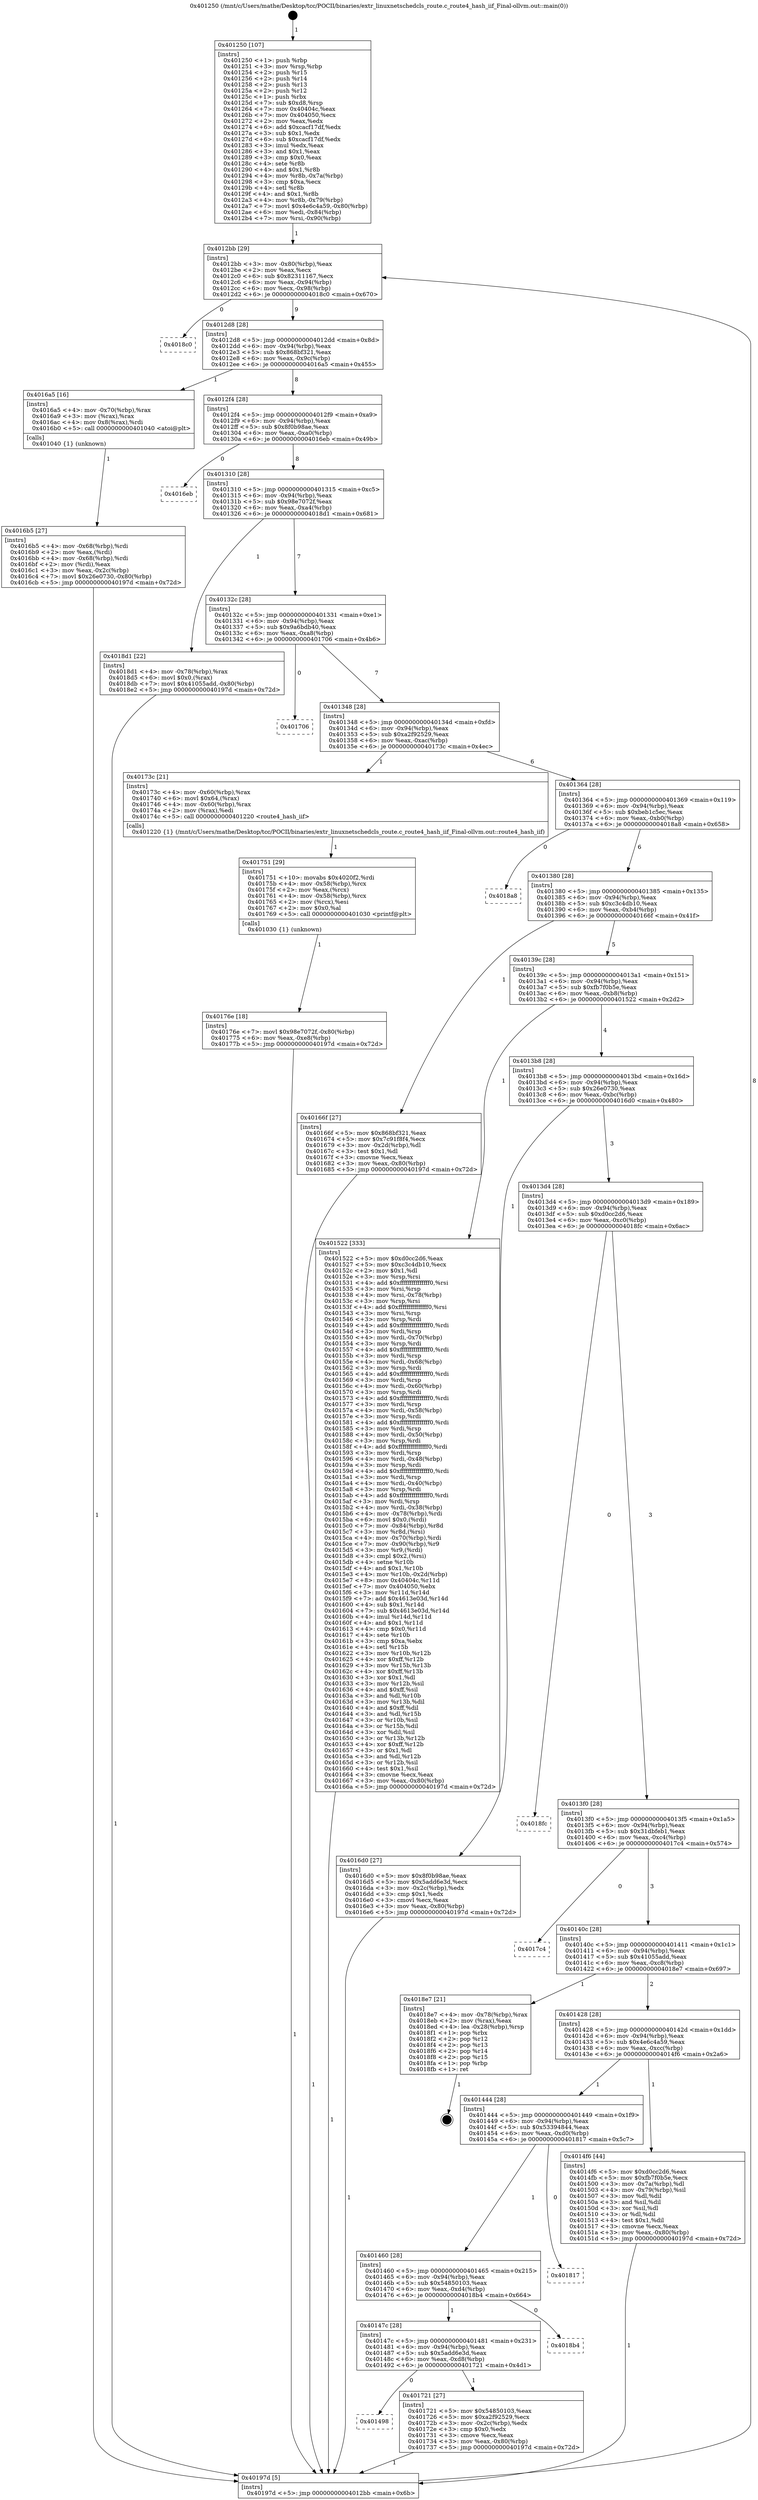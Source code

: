 digraph "0x401250" {
  label = "0x401250 (/mnt/c/Users/mathe/Desktop/tcc/POCII/binaries/extr_linuxnetschedcls_route.c_route4_hash_iif_Final-ollvm.out::main(0))"
  labelloc = "t"
  node[shape=record]

  Entry [label="",width=0.3,height=0.3,shape=circle,fillcolor=black,style=filled]
  "0x4012bb" [label="{
     0x4012bb [29]\l
     | [instrs]\l
     &nbsp;&nbsp;0x4012bb \<+3\>: mov -0x80(%rbp),%eax\l
     &nbsp;&nbsp;0x4012be \<+2\>: mov %eax,%ecx\l
     &nbsp;&nbsp;0x4012c0 \<+6\>: sub $0x82311167,%ecx\l
     &nbsp;&nbsp;0x4012c6 \<+6\>: mov %eax,-0x94(%rbp)\l
     &nbsp;&nbsp;0x4012cc \<+6\>: mov %ecx,-0x98(%rbp)\l
     &nbsp;&nbsp;0x4012d2 \<+6\>: je 00000000004018c0 \<main+0x670\>\l
  }"]
  "0x4018c0" [label="{
     0x4018c0\l
  }", style=dashed]
  "0x4012d8" [label="{
     0x4012d8 [28]\l
     | [instrs]\l
     &nbsp;&nbsp;0x4012d8 \<+5\>: jmp 00000000004012dd \<main+0x8d\>\l
     &nbsp;&nbsp;0x4012dd \<+6\>: mov -0x94(%rbp),%eax\l
     &nbsp;&nbsp;0x4012e3 \<+5\>: sub $0x868bf321,%eax\l
     &nbsp;&nbsp;0x4012e8 \<+6\>: mov %eax,-0x9c(%rbp)\l
     &nbsp;&nbsp;0x4012ee \<+6\>: je 00000000004016a5 \<main+0x455\>\l
  }"]
  Exit [label="",width=0.3,height=0.3,shape=circle,fillcolor=black,style=filled,peripheries=2]
  "0x4016a5" [label="{
     0x4016a5 [16]\l
     | [instrs]\l
     &nbsp;&nbsp;0x4016a5 \<+4\>: mov -0x70(%rbp),%rax\l
     &nbsp;&nbsp;0x4016a9 \<+3\>: mov (%rax),%rax\l
     &nbsp;&nbsp;0x4016ac \<+4\>: mov 0x8(%rax),%rdi\l
     &nbsp;&nbsp;0x4016b0 \<+5\>: call 0000000000401040 \<atoi@plt\>\l
     | [calls]\l
     &nbsp;&nbsp;0x401040 \{1\} (unknown)\l
  }"]
  "0x4012f4" [label="{
     0x4012f4 [28]\l
     | [instrs]\l
     &nbsp;&nbsp;0x4012f4 \<+5\>: jmp 00000000004012f9 \<main+0xa9\>\l
     &nbsp;&nbsp;0x4012f9 \<+6\>: mov -0x94(%rbp),%eax\l
     &nbsp;&nbsp;0x4012ff \<+5\>: sub $0x8f0b98ae,%eax\l
     &nbsp;&nbsp;0x401304 \<+6\>: mov %eax,-0xa0(%rbp)\l
     &nbsp;&nbsp;0x40130a \<+6\>: je 00000000004016eb \<main+0x49b\>\l
  }"]
  "0x40176e" [label="{
     0x40176e [18]\l
     | [instrs]\l
     &nbsp;&nbsp;0x40176e \<+7\>: movl $0x98e7072f,-0x80(%rbp)\l
     &nbsp;&nbsp;0x401775 \<+6\>: mov %eax,-0xe8(%rbp)\l
     &nbsp;&nbsp;0x40177b \<+5\>: jmp 000000000040197d \<main+0x72d\>\l
  }"]
  "0x4016eb" [label="{
     0x4016eb\l
  }", style=dashed]
  "0x401310" [label="{
     0x401310 [28]\l
     | [instrs]\l
     &nbsp;&nbsp;0x401310 \<+5\>: jmp 0000000000401315 \<main+0xc5\>\l
     &nbsp;&nbsp;0x401315 \<+6\>: mov -0x94(%rbp),%eax\l
     &nbsp;&nbsp;0x40131b \<+5\>: sub $0x98e7072f,%eax\l
     &nbsp;&nbsp;0x401320 \<+6\>: mov %eax,-0xa4(%rbp)\l
     &nbsp;&nbsp;0x401326 \<+6\>: je 00000000004018d1 \<main+0x681\>\l
  }"]
  "0x401751" [label="{
     0x401751 [29]\l
     | [instrs]\l
     &nbsp;&nbsp;0x401751 \<+10\>: movabs $0x4020f2,%rdi\l
     &nbsp;&nbsp;0x40175b \<+4\>: mov -0x58(%rbp),%rcx\l
     &nbsp;&nbsp;0x40175f \<+2\>: mov %eax,(%rcx)\l
     &nbsp;&nbsp;0x401761 \<+4\>: mov -0x58(%rbp),%rcx\l
     &nbsp;&nbsp;0x401765 \<+2\>: mov (%rcx),%esi\l
     &nbsp;&nbsp;0x401767 \<+2\>: mov $0x0,%al\l
     &nbsp;&nbsp;0x401769 \<+5\>: call 0000000000401030 \<printf@plt\>\l
     | [calls]\l
     &nbsp;&nbsp;0x401030 \{1\} (unknown)\l
  }"]
  "0x4018d1" [label="{
     0x4018d1 [22]\l
     | [instrs]\l
     &nbsp;&nbsp;0x4018d1 \<+4\>: mov -0x78(%rbp),%rax\l
     &nbsp;&nbsp;0x4018d5 \<+6\>: movl $0x0,(%rax)\l
     &nbsp;&nbsp;0x4018db \<+7\>: movl $0x41055add,-0x80(%rbp)\l
     &nbsp;&nbsp;0x4018e2 \<+5\>: jmp 000000000040197d \<main+0x72d\>\l
  }"]
  "0x40132c" [label="{
     0x40132c [28]\l
     | [instrs]\l
     &nbsp;&nbsp;0x40132c \<+5\>: jmp 0000000000401331 \<main+0xe1\>\l
     &nbsp;&nbsp;0x401331 \<+6\>: mov -0x94(%rbp),%eax\l
     &nbsp;&nbsp;0x401337 \<+5\>: sub $0x9a6bdb40,%eax\l
     &nbsp;&nbsp;0x40133c \<+6\>: mov %eax,-0xa8(%rbp)\l
     &nbsp;&nbsp;0x401342 \<+6\>: je 0000000000401706 \<main+0x4b6\>\l
  }"]
  "0x401498" [label="{
     0x401498\l
  }", style=dashed]
  "0x401706" [label="{
     0x401706\l
  }", style=dashed]
  "0x401348" [label="{
     0x401348 [28]\l
     | [instrs]\l
     &nbsp;&nbsp;0x401348 \<+5\>: jmp 000000000040134d \<main+0xfd\>\l
     &nbsp;&nbsp;0x40134d \<+6\>: mov -0x94(%rbp),%eax\l
     &nbsp;&nbsp;0x401353 \<+5\>: sub $0xa2f92529,%eax\l
     &nbsp;&nbsp;0x401358 \<+6\>: mov %eax,-0xac(%rbp)\l
     &nbsp;&nbsp;0x40135e \<+6\>: je 000000000040173c \<main+0x4ec\>\l
  }"]
  "0x401721" [label="{
     0x401721 [27]\l
     | [instrs]\l
     &nbsp;&nbsp;0x401721 \<+5\>: mov $0x54850103,%eax\l
     &nbsp;&nbsp;0x401726 \<+5\>: mov $0xa2f92529,%ecx\l
     &nbsp;&nbsp;0x40172b \<+3\>: mov -0x2c(%rbp),%edx\l
     &nbsp;&nbsp;0x40172e \<+3\>: cmp $0x0,%edx\l
     &nbsp;&nbsp;0x401731 \<+3\>: cmove %ecx,%eax\l
     &nbsp;&nbsp;0x401734 \<+3\>: mov %eax,-0x80(%rbp)\l
     &nbsp;&nbsp;0x401737 \<+5\>: jmp 000000000040197d \<main+0x72d\>\l
  }"]
  "0x40173c" [label="{
     0x40173c [21]\l
     | [instrs]\l
     &nbsp;&nbsp;0x40173c \<+4\>: mov -0x60(%rbp),%rax\l
     &nbsp;&nbsp;0x401740 \<+6\>: movl $0x64,(%rax)\l
     &nbsp;&nbsp;0x401746 \<+4\>: mov -0x60(%rbp),%rax\l
     &nbsp;&nbsp;0x40174a \<+2\>: mov (%rax),%edi\l
     &nbsp;&nbsp;0x40174c \<+5\>: call 0000000000401220 \<route4_hash_iif\>\l
     | [calls]\l
     &nbsp;&nbsp;0x401220 \{1\} (/mnt/c/Users/mathe/Desktop/tcc/POCII/binaries/extr_linuxnetschedcls_route.c_route4_hash_iif_Final-ollvm.out::route4_hash_iif)\l
  }"]
  "0x401364" [label="{
     0x401364 [28]\l
     | [instrs]\l
     &nbsp;&nbsp;0x401364 \<+5\>: jmp 0000000000401369 \<main+0x119\>\l
     &nbsp;&nbsp;0x401369 \<+6\>: mov -0x94(%rbp),%eax\l
     &nbsp;&nbsp;0x40136f \<+5\>: sub $0xbeb1c5ec,%eax\l
     &nbsp;&nbsp;0x401374 \<+6\>: mov %eax,-0xb0(%rbp)\l
     &nbsp;&nbsp;0x40137a \<+6\>: je 00000000004018a8 \<main+0x658\>\l
  }"]
  "0x40147c" [label="{
     0x40147c [28]\l
     | [instrs]\l
     &nbsp;&nbsp;0x40147c \<+5\>: jmp 0000000000401481 \<main+0x231\>\l
     &nbsp;&nbsp;0x401481 \<+6\>: mov -0x94(%rbp),%eax\l
     &nbsp;&nbsp;0x401487 \<+5\>: sub $0x5add6e3d,%eax\l
     &nbsp;&nbsp;0x40148c \<+6\>: mov %eax,-0xd8(%rbp)\l
     &nbsp;&nbsp;0x401492 \<+6\>: je 0000000000401721 \<main+0x4d1\>\l
  }"]
  "0x4018a8" [label="{
     0x4018a8\l
  }", style=dashed]
  "0x401380" [label="{
     0x401380 [28]\l
     | [instrs]\l
     &nbsp;&nbsp;0x401380 \<+5\>: jmp 0000000000401385 \<main+0x135\>\l
     &nbsp;&nbsp;0x401385 \<+6\>: mov -0x94(%rbp),%eax\l
     &nbsp;&nbsp;0x40138b \<+5\>: sub $0xc3c4db10,%eax\l
     &nbsp;&nbsp;0x401390 \<+6\>: mov %eax,-0xb4(%rbp)\l
     &nbsp;&nbsp;0x401396 \<+6\>: je 000000000040166f \<main+0x41f\>\l
  }"]
  "0x4018b4" [label="{
     0x4018b4\l
  }", style=dashed]
  "0x40166f" [label="{
     0x40166f [27]\l
     | [instrs]\l
     &nbsp;&nbsp;0x40166f \<+5\>: mov $0x868bf321,%eax\l
     &nbsp;&nbsp;0x401674 \<+5\>: mov $0x7c91f8f4,%ecx\l
     &nbsp;&nbsp;0x401679 \<+3\>: mov -0x2d(%rbp),%dl\l
     &nbsp;&nbsp;0x40167c \<+3\>: test $0x1,%dl\l
     &nbsp;&nbsp;0x40167f \<+3\>: cmovne %ecx,%eax\l
     &nbsp;&nbsp;0x401682 \<+3\>: mov %eax,-0x80(%rbp)\l
     &nbsp;&nbsp;0x401685 \<+5\>: jmp 000000000040197d \<main+0x72d\>\l
  }"]
  "0x40139c" [label="{
     0x40139c [28]\l
     | [instrs]\l
     &nbsp;&nbsp;0x40139c \<+5\>: jmp 00000000004013a1 \<main+0x151\>\l
     &nbsp;&nbsp;0x4013a1 \<+6\>: mov -0x94(%rbp),%eax\l
     &nbsp;&nbsp;0x4013a7 \<+5\>: sub $0xfb7f0b5e,%eax\l
     &nbsp;&nbsp;0x4013ac \<+6\>: mov %eax,-0xb8(%rbp)\l
     &nbsp;&nbsp;0x4013b2 \<+6\>: je 0000000000401522 \<main+0x2d2\>\l
  }"]
  "0x401460" [label="{
     0x401460 [28]\l
     | [instrs]\l
     &nbsp;&nbsp;0x401460 \<+5\>: jmp 0000000000401465 \<main+0x215\>\l
     &nbsp;&nbsp;0x401465 \<+6\>: mov -0x94(%rbp),%eax\l
     &nbsp;&nbsp;0x40146b \<+5\>: sub $0x54850103,%eax\l
     &nbsp;&nbsp;0x401470 \<+6\>: mov %eax,-0xd4(%rbp)\l
     &nbsp;&nbsp;0x401476 \<+6\>: je 00000000004018b4 \<main+0x664\>\l
  }"]
  "0x401522" [label="{
     0x401522 [333]\l
     | [instrs]\l
     &nbsp;&nbsp;0x401522 \<+5\>: mov $0xd0cc2d6,%eax\l
     &nbsp;&nbsp;0x401527 \<+5\>: mov $0xc3c4db10,%ecx\l
     &nbsp;&nbsp;0x40152c \<+2\>: mov $0x1,%dl\l
     &nbsp;&nbsp;0x40152e \<+3\>: mov %rsp,%rsi\l
     &nbsp;&nbsp;0x401531 \<+4\>: add $0xfffffffffffffff0,%rsi\l
     &nbsp;&nbsp;0x401535 \<+3\>: mov %rsi,%rsp\l
     &nbsp;&nbsp;0x401538 \<+4\>: mov %rsi,-0x78(%rbp)\l
     &nbsp;&nbsp;0x40153c \<+3\>: mov %rsp,%rsi\l
     &nbsp;&nbsp;0x40153f \<+4\>: add $0xfffffffffffffff0,%rsi\l
     &nbsp;&nbsp;0x401543 \<+3\>: mov %rsi,%rsp\l
     &nbsp;&nbsp;0x401546 \<+3\>: mov %rsp,%rdi\l
     &nbsp;&nbsp;0x401549 \<+4\>: add $0xfffffffffffffff0,%rdi\l
     &nbsp;&nbsp;0x40154d \<+3\>: mov %rdi,%rsp\l
     &nbsp;&nbsp;0x401550 \<+4\>: mov %rdi,-0x70(%rbp)\l
     &nbsp;&nbsp;0x401554 \<+3\>: mov %rsp,%rdi\l
     &nbsp;&nbsp;0x401557 \<+4\>: add $0xfffffffffffffff0,%rdi\l
     &nbsp;&nbsp;0x40155b \<+3\>: mov %rdi,%rsp\l
     &nbsp;&nbsp;0x40155e \<+4\>: mov %rdi,-0x68(%rbp)\l
     &nbsp;&nbsp;0x401562 \<+3\>: mov %rsp,%rdi\l
     &nbsp;&nbsp;0x401565 \<+4\>: add $0xfffffffffffffff0,%rdi\l
     &nbsp;&nbsp;0x401569 \<+3\>: mov %rdi,%rsp\l
     &nbsp;&nbsp;0x40156c \<+4\>: mov %rdi,-0x60(%rbp)\l
     &nbsp;&nbsp;0x401570 \<+3\>: mov %rsp,%rdi\l
     &nbsp;&nbsp;0x401573 \<+4\>: add $0xfffffffffffffff0,%rdi\l
     &nbsp;&nbsp;0x401577 \<+3\>: mov %rdi,%rsp\l
     &nbsp;&nbsp;0x40157a \<+4\>: mov %rdi,-0x58(%rbp)\l
     &nbsp;&nbsp;0x40157e \<+3\>: mov %rsp,%rdi\l
     &nbsp;&nbsp;0x401581 \<+4\>: add $0xfffffffffffffff0,%rdi\l
     &nbsp;&nbsp;0x401585 \<+3\>: mov %rdi,%rsp\l
     &nbsp;&nbsp;0x401588 \<+4\>: mov %rdi,-0x50(%rbp)\l
     &nbsp;&nbsp;0x40158c \<+3\>: mov %rsp,%rdi\l
     &nbsp;&nbsp;0x40158f \<+4\>: add $0xfffffffffffffff0,%rdi\l
     &nbsp;&nbsp;0x401593 \<+3\>: mov %rdi,%rsp\l
     &nbsp;&nbsp;0x401596 \<+4\>: mov %rdi,-0x48(%rbp)\l
     &nbsp;&nbsp;0x40159a \<+3\>: mov %rsp,%rdi\l
     &nbsp;&nbsp;0x40159d \<+4\>: add $0xfffffffffffffff0,%rdi\l
     &nbsp;&nbsp;0x4015a1 \<+3\>: mov %rdi,%rsp\l
     &nbsp;&nbsp;0x4015a4 \<+4\>: mov %rdi,-0x40(%rbp)\l
     &nbsp;&nbsp;0x4015a8 \<+3\>: mov %rsp,%rdi\l
     &nbsp;&nbsp;0x4015ab \<+4\>: add $0xfffffffffffffff0,%rdi\l
     &nbsp;&nbsp;0x4015af \<+3\>: mov %rdi,%rsp\l
     &nbsp;&nbsp;0x4015b2 \<+4\>: mov %rdi,-0x38(%rbp)\l
     &nbsp;&nbsp;0x4015b6 \<+4\>: mov -0x78(%rbp),%rdi\l
     &nbsp;&nbsp;0x4015ba \<+6\>: movl $0x0,(%rdi)\l
     &nbsp;&nbsp;0x4015c0 \<+7\>: mov -0x84(%rbp),%r8d\l
     &nbsp;&nbsp;0x4015c7 \<+3\>: mov %r8d,(%rsi)\l
     &nbsp;&nbsp;0x4015ca \<+4\>: mov -0x70(%rbp),%rdi\l
     &nbsp;&nbsp;0x4015ce \<+7\>: mov -0x90(%rbp),%r9\l
     &nbsp;&nbsp;0x4015d5 \<+3\>: mov %r9,(%rdi)\l
     &nbsp;&nbsp;0x4015d8 \<+3\>: cmpl $0x2,(%rsi)\l
     &nbsp;&nbsp;0x4015db \<+4\>: setne %r10b\l
     &nbsp;&nbsp;0x4015df \<+4\>: and $0x1,%r10b\l
     &nbsp;&nbsp;0x4015e3 \<+4\>: mov %r10b,-0x2d(%rbp)\l
     &nbsp;&nbsp;0x4015e7 \<+8\>: mov 0x40404c,%r11d\l
     &nbsp;&nbsp;0x4015ef \<+7\>: mov 0x404050,%ebx\l
     &nbsp;&nbsp;0x4015f6 \<+3\>: mov %r11d,%r14d\l
     &nbsp;&nbsp;0x4015f9 \<+7\>: add $0x4613e03d,%r14d\l
     &nbsp;&nbsp;0x401600 \<+4\>: sub $0x1,%r14d\l
     &nbsp;&nbsp;0x401604 \<+7\>: sub $0x4613e03d,%r14d\l
     &nbsp;&nbsp;0x40160b \<+4\>: imul %r14d,%r11d\l
     &nbsp;&nbsp;0x40160f \<+4\>: and $0x1,%r11d\l
     &nbsp;&nbsp;0x401613 \<+4\>: cmp $0x0,%r11d\l
     &nbsp;&nbsp;0x401617 \<+4\>: sete %r10b\l
     &nbsp;&nbsp;0x40161b \<+3\>: cmp $0xa,%ebx\l
     &nbsp;&nbsp;0x40161e \<+4\>: setl %r15b\l
     &nbsp;&nbsp;0x401622 \<+3\>: mov %r10b,%r12b\l
     &nbsp;&nbsp;0x401625 \<+4\>: xor $0xff,%r12b\l
     &nbsp;&nbsp;0x401629 \<+3\>: mov %r15b,%r13b\l
     &nbsp;&nbsp;0x40162c \<+4\>: xor $0xff,%r13b\l
     &nbsp;&nbsp;0x401630 \<+3\>: xor $0x1,%dl\l
     &nbsp;&nbsp;0x401633 \<+3\>: mov %r12b,%sil\l
     &nbsp;&nbsp;0x401636 \<+4\>: and $0xff,%sil\l
     &nbsp;&nbsp;0x40163a \<+3\>: and %dl,%r10b\l
     &nbsp;&nbsp;0x40163d \<+3\>: mov %r13b,%dil\l
     &nbsp;&nbsp;0x401640 \<+4\>: and $0xff,%dil\l
     &nbsp;&nbsp;0x401644 \<+3\>: and %dl,%r15b\l
     &nbsp;&nbsp;0x401647 \<+3\>: or %r10b,%sil\l
     &nbsp;&nbsp;0x40164a \<+3\>: or %r15b,%dil\l
     &nbsp;&nbsp;0x40164d \<+3\>: xor %dil,%sil\l
     &nbsp;&nbsp;0x401650 \<+3\>: or %r13b,%r12b\l
     &nbsp;&nbsp;0x401653 \<+4\>: xor $0xff,%r12b\l
     &nbsp;&nbsp;0x401657 \<+3\>: or $0x1,%dl\l
     &nbsp;&nbsp;0x40165a \<+3\>: and %dl,%r12b\l
     &nbsp;&nbsp;0x40165d \<+3\>: or %r12b,%sil\l
     &nbsp;&nbsp;0x401660 \<+4\>: test $0x1,%sil\l
     &nbsp;&nbsp;0x401664 \<+3\>: cmovne %ecx,%eax\l
     &nbsp;&nbsp;0x401667 \<+3\>: mov %eax,-0x80(%rbp)\l
     &nbsp;&nbsp;0x40166a \<+5\>: jmp 000000000040197d \<main+0x72d\>\l
  }"]
  "0x4013b8" [label="{
     0x4013b8 [28]\l
     | [instrs]\l
     &nbsp;&nbsp;0x4013b8 \<+5\>: jmp 00000000004013bd \<main+0x16d\>\l
     &nbsp;&nbsp;0x4013bd \<+6\>: mov -0x94(%rbp),%eax\l
     &nbsp;&nbsp;0x4013c3 \<+5\>: sub $0x26e0730,%eax\l
     &nbsp;&nbsp;0x4013c8 \<+6\>: mov %eax,-0xbc(%rbp)\l
     &nbsp;&nbsp;0x4013ce \<+6\>: je 00000000004016d0 \<main+0x480\>\l
  }"]
  "0x401817" [label="{
     0x401817\l
  }", style=dashed]
  "0x4016d0" [label="{
     0x4016d0 [27]\l
     | [instrs]\l
     &nbsp;&nbsp;0x4016d0 \<+5\>: mov $0x8f0b98ae,%eax\l
     &nbsp;&nbsp;0x4016d5 \<+5\>: mov $0x5add6e3d,%ecx\l
     &nbsp;&nbsp;0x4016da \<+3\>: mov -0x2c(%rbp),%edx\l
     &nbsp;&nbsp;0x4016dd \<+3\>: cmp $0x1,%edx\l
     &nbsp;&nbsp;0x4016e0 \<+3\>: cmovl %ecx,%eax\l
     &nbsp;&nbsp;0x4016e3 \<+3\>: mov %eax,-0x80(%rbp)\l
     &nbsp;&nbsp;0x4016e6 \<+5\>: jmp 000000000040197d \<main+0x72d\>\l
  }"]
  "0x4013d4" [label="{
     0x4013d4 [28]\l
     | [instrs]\l
     &nbsp;&nbsp;0x4013d4 \<+5\>: jmp 00000000004013d9 \<main+0x189\>\l
     &nbsp;&nbsp;0x4013d9 \<+6\>: mov -0x94(%rbp),%eax\l
     &nbsp;&nbsp;0x4013df \<+5\>: sub $0xd0cc2d6,%eax\l
     &nbsp;&nbsp;0x4013e4 \<+6\>: mov %eax,-0xc0(%rbp)\l
     &nbsp;&nbsp;0x4013ea \<+6\>: je 00000000004018fc \<main+0x6ac\>\l
  }"]
  "0x4016b5" [label="{
     0x4016b5 [27]\l
     | [instrs]\l
     &nbsp;&nbsp;0x4016b5 \<+4\>: mov -0x68(%rbp),%rdi\l
     &nbsp;&nbsp;0x4016b9 \<+2\>: mov %eax,(%rdi)\l
     &nbsp;&nbsp;0x4016bb \<+4\>: mov -0x68(%rbp),%rdi\l
     &nbsp;&nbsp;0x4016bf \<+2\>: mov (%rdi),%eax\l
     &nbsp;&nbsp;0x4016c1 \<+3\>: mov %eax,-0x2c(%rbp)\l
     &nbsp;&nbsp;0x4016c4 \<+7\>: movl $0x26e0730,-0x80(%rbp)\l
     &nbsp;&nbsp;0x4016cb \<+5\>: jmp 000000000040197d \<main+0x72d\>\l
  }"]
  "0x4018fc" [label="{
     0x4018fc\l
  }", style=dashed]
  "0x4013f0" [label="{
     0x4013f0 [28]\l
     | [instrs]\l
     &nbsp;&nbsp;0x4013f0 \<+5\>: jmp 00000000004013f5 \<main+0x1a5\>\l
     &nbsp;&nbsp;0x4013f5 \<+6\>: mov -0x94(%rbp),%eax\l
     &nbsp;&nbsp;0x4013fb \<+5\>: sub $0x31dbfeb1,%eax\l
     &nbsp;&nbsp;0x401400 \<+6\>: mov %eax,-0xc4(%rbp)\l
     &nbsp;&nbsp;0x401406 \<+6\>: je 00000000004017c4 \<main+0x574\>\l
  }"]
  "0x401250" [label="{
     0x401250 [107]\l
     | [instrs]\l
     &nbsp;&nbsp;0x401250 \<+1\>: push %rbp\l
     &nbsp;&nbsp;0x401251 \<+3\>: mov %rsp,%rbp\l
     &nbsp;&nbsp;0x401254 \<+2\>: push %r15\l
     &nbsp;&nbsp;0x401256 \<+2\>: push %r14\l
     &nbsp;&nbsp;0x401258 \<+2\>: push %r13\l
     &nbsp;&nbsp;0x40125a \<+2\>: push %r12\l
     &nbsp;&nbsp;0x40125c \<+1\>: push %rbx\l
     &nbsp;&nbsp;0x40125d \<+7\>: sub $0xd8,%rsp\l
     &nbsp;&nbsp;0x401264 \<+7\>: mov 0x40404c,%eax\l
     &nbsp;&nbsp;0x40126b \<+7\>: mov 0x404050,%ecx\l
     &nbsp;&nbsp;0x401272 \<+2\>: mov %eax,%edx\l
     &nbsp;&nbsp;0x401274 \<+6\>: add $0xcacf17df,%edx\l
     &nbsp;&nbsp;0x40127a \<+3\>: sub $0x1,%edx\l
     &nbsp;&nbsp;0x40127d \<+6\>: sub $0xcacf17df,%edx\l
     &nbsp;&nbsp;0x401283 \<+3\>: imul %edx,%eax\l
     &nbsp;&nbsp;0x401286 \<+3\>: and $0x1,%eax\l
     &nbsp;&nbsp;0x401289 \<+3\>: cmp $0x0,%eax\l
     &nbsp;&nbsp;0x40128c \<+4\>: sete %r8b\l
     &nbsp;&nbsp;0x401290 \<+4\>: and $0x1,%r8b\l
     &nbsp;&nbsp;0x401294 \<+4\>: mov %r8b,-0x7a(%rbp)\l
     &nbsp;&nbsp;0x401298 \<+3\>: cmp $0xa,%ecx\l
     &nbsp;&nbsp;0x40129b \<+4\>: setl %r8b\l
     &nbsp;&nbsp;0x40129f \<+4\>: and $0x1,%r8b\l
     &nbsp;&nbsp;0x4012a3 \<+4\>: mov %r8b,-0x79(%rbp)\l
     &nbsp;&nbsp;0x4012a7 \<+7\>: movl $0x4e6c4a59,-0x80(%rbp)\l
     &nbsp;&nbsp;0x4012ae \<+6\>: mov %edi,-0x84(%rbp)\l
     &nbsp;&nbsp;0x4012b4 \<+7\>: mov %rsi,-0x90(%rbp)\l
  }"]
  "0x4017c4" [label="{
     0x4017c4\l
  }", style=dashed]
  "0x40140c" [label="{
     0x40140c [28]\l
     | [instrs]\l
     &nbsp;&nbsp;0x40140c \<+5\>: jmp 0000000000401411 \<main+0x1c1\>\l
     &nbsp;&nbsp;0x401411 \<+6\>: mov -0x94(%rbp),%eax\l
     &nbsp;&nbsp;0x401417 \<+5\>: sub $0x41055add,%eax\l
     &nbsp;&nbsp;0x40141c \<+6\>: mov %eax,-0xc8(%rbp)\l
     &nbsp;&nbsp;0x401422 \<+6\>: je 00000000004018e7 \<main+0x697\>\l
  }"]
  "0x40197d" [label="{
     0x40197d [5]\l
     | [instrs]\l
     &nbsp;&nbsp;0x40197d \<+5\>: jmp 00000000004012bb \<main+0x6b\>\l
  }"]
  "0x4018e7" [label="{
     0x4018e7 [21]\l
     | [instrs]\l
     &nbsp;&nbsp;0x4018e7 \<+4\>: mov -0x78(%rbp),%rax\l
     &nbsp;&nbsp;0x4018eb \<+2\>: mov (%rax),%eax\l
     &nbsp;&nbsp;0x4018ed \<+4\>: lea -0x28(%rbp),%rsp\l
     &nbsp;&nbsp;0x4018f1 \<+1\>: pop %rbx\l
     &nbsp;&nbsp;0x4018f2 \<+2\>: pop %r12\l
     &nbsp;&nbsp;0x4018f4 \<+2\>: pop %r13\l
     &nbsp;&nbsp;0x4018f6 \<+2\>: pop %r14\l
     &nbsp;&nbsp;0x4018f8 \<+2\>: pop %r15\l
     &nbsp;&nbsp;0x4018fa \<+1\>: pop %rbp\l
     &nbsp;&nbsp;0x4018fb \<+1\>: ret\l
  }"]
  "0x401428" [label="{
     0x401428 [28]\l
     | [instrs]\l
     &nbsp;&nbsp;0x401428 \<+5\>: jmp 000000000040142d \<main+0x1dd\>\l
     &nbsp;&nbsp;0x40142d \<+6\>: mov -0x94(%rbp),%eax\l
     &nbsp;&nbsp;0x401433 \<+5\>: sub $0x4e6c4a59,%eax\l
     &nbsp;&nbsp;0x401438 \<+6\>: mov %eax,-0xcc(%rbp)\l
     &nbsp;&nbsp;0x40143e \<+6\>: je 00000000004014f6 \<main+0x2a6\>\l
  }"]
  "0x401444" [label="{
     0x401444 [28]\l
     | [instrs]\l
     &nbsp;&nbsp;0x401444 \<+5\>: jmp 0000000000401449 \<main+0x1f9\>\l
     &nbsp;&nbsp;0x401449 \<+6\>: mov -0x94(%rbp),%eax\l
     &nbsp;&nbsp;0x40144f \<+5\>: sub $0x53394844,%eax\l
     &nbsp;&nbsp;0x401454 \<+6\>: mov %eax,-0xd0(%rbp)\l
     &nbsp;&nbsp;0x40145a \<+6\>: je 0000000000401817 \<main+0x5c7\>\l
  }"]
  "0x4014f6" [label="{
     0x4014f6 [44]\l
     | [instrs]\l
     &nbsp;&nbsp;0x4014f6 \<+5\>: mov $0xd0cc2d6,%eax\l
     &nbsp;&nbsp;0x4014fb \<+5\>: mov $0xfb7f0b5e,%ecx\l
     &nbsp;&nbsp;0x401500 \<+3\>: mov -0x7a(%rbp),%dl\l
     &nbsp;&nbsp;0x401503 \<+4\>: mov -0x79(%rbp),%sil\l
     &nbsp;&nbsp;0x401507 \<+3\>: mov %dl,%dil\l
     &nbsp;&nbsp;0x40150a \<+3\>: and %sil,%dil\l
     &nbsp;&nbsp;0x40150d \<+3\>: xor %sil,%dl\l
     &nbsp;&nbsp;0x401510 \<+3\>: or %dl,%dil\l
     &nbsp;&nbsp;0x401513 \<+4\>: test $0x1,%dil\l
     &nbsp;&nbsp;0x401517 \<+3\>: cmovne %ecx,%eax\l
     &nbsp;&nbsp;0x40151a \<+3\>: mov %eax,-0x80(%rbp)\l
     &nbsp;&nbsp;0x40151d \<+5\>: jmp 000000000040197d \<main+0x72d\>\l
  }"]
  Entry -> "0x401250" [label=" 1"]
  "0x4012bb" -> "0x4018c0" [label=" 0"]
  "0x4012bb" -> "0x4012d8" [label=" 9"]
  "0x4018e7" -> Exit [label=" 1"]
  "0x4012d8" -> "0x4016a5" [label=" 1"]
  "0x4012d8" -> "0x4012f4" [label=" 8"]
  "0x4018d1" -> "0x40197d" [label=" 1"]
  "0x4012f4" -> "0x4016eb" [label=" 0"]
  "0x4012f4" -> "0x401310" [label=" 8"]
  "0x40176e" -> "0x40197d" [label=" 1"]
  "0x401310" -> "0x4018d1" [label=" 1"]
  "0x401310" -> "0x40132c" [label=" 7"]
  "0x401751" -> "0x40176e" [label=" 1"]
  "0x40132c" -> "0x401706" [label=" 0"]
  "0x40132c" -> "0x401348" [label=" 7"]
  "0x40173c" -> "0x401751" [label=" 1"]
  "0x401348" -> "0x40173c" [label=" 1"]
  "0x401348" -> "0x401364" [label=" 6"]
  "0x401721" -> "0x40197d" [label=" 1"]
  "0x401364" -> "0x4018a8" [label=" 0"]
  "0x401364" -> "0x401380" [label=" 6"]
  "0x40147c" -> "0x401721" [label=" 1"]
  "0x401380" -> "0x40166f" [label=" 1"]
  "0x401380" -> "0x40139c" [label=" 5"]
  "0x40147c" -> "0x401498" [label=" 0"]
  "0x40139c" -> "0x401522" [label=" 1"]
  "0x40139c" -> "0x4013b8" [label=" 4"]
  "0x401460" -> "0x4018b4" [label=" 0"]
  "0x4013b8" -> "0x4016d0" [label=" 1"]
  "0x4013b8" -> "0x4013d4" [label=" 3"]
  "0x401460" -> "0x40147c" [label=" 1"]
  "0x4013d4" -> "0x4018fc" [label=" 0"]
  "0x4013d4" -> "0x4013f0" [label=" 3"]
  "0x401444" -> "0x401817" [label=" 0"]
  "0x4013f0" -> "0x4017c4" [label=" 0"]
  "0x4013f0" -> "0x40140c" [label=" 3"]
  "0x4016d0" -> "0x40197d" [label=" 1"]
  "0x40140c" -> "0x4018e7" [label=" 1"]
  "0x40140c" -> "0x401428" [label=" 2"]
  "0x4016b5" -> "0x40197d" [label=" 1"]
  "0x401428" -> "0x4014f6" [label=" 1"]
  "0x401428" -> "0x401444" [label=" 1"]
  "0x4014f6" -> "0x40197d" [label=" 1"]
  "0x401250" -> "0x4012bb" [label=" 1"]
  "0x40197d" -> "0x4012bb" [label=" 8"]
  "0x401444" -> "0x401460" [label=" 1"]
  "0x401522" -> "0x40197d" [label=" 1"]
  "0x40166f" -> "0x40197d" [label=" 1"]
  "0x4016a5" -> "0x4016b5" [label=" 1"]
}
